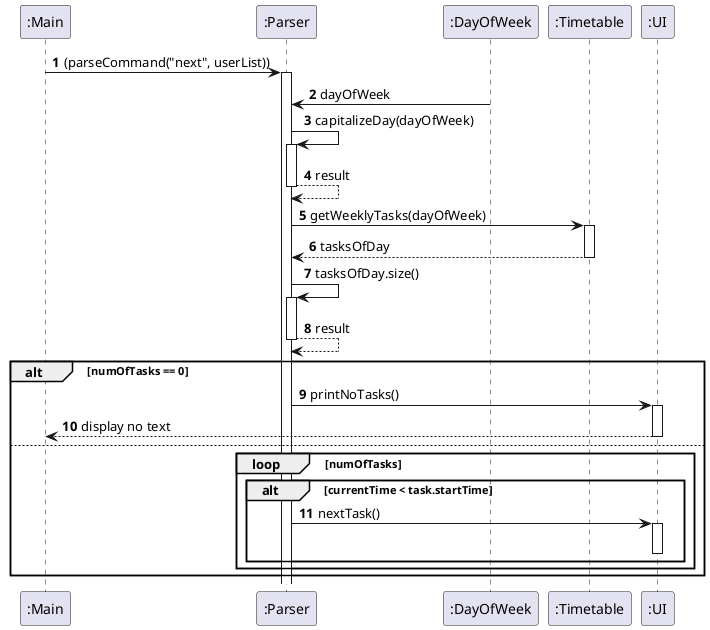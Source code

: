 @startuml
autonumber

participant ":Main" as Main
participant ":Parser" as Parser
participant ":DayOfWeek" as DayOfWeek
participant ":Timetable" as Timetable
participant ":UI" as UI


Main -> Parser: (parseCommand("next", userList))
activate Parser
DayOfWeek -> Parser: dayOfWeek
Parser -> Parser: capitalizeDay(dayOfWeek)
activate Parser
Parser --> Parser: result
deactivate Parser

Parser -> Timetable: getWeeklyTasks(dayOfWeek)
activate Timetable
Timetable --> Parser: tasksOfDay
deactivate Timetable
Parser -> Parser: tasksOfDay.size()
activate Parser
Parser --> Parser: result
deactivate Parser

alt numOfTasks == 0
    Parser -> UI: printNoTasks()
    activate UI
    UI --> Main: display no text
    deactivate UI
else
    loop numOfTasks
        alt currentTime < task.startTime
            Parser -> UI: nextTask()
            activate UI

            deactivate UI
        end
    end
end
@enduml